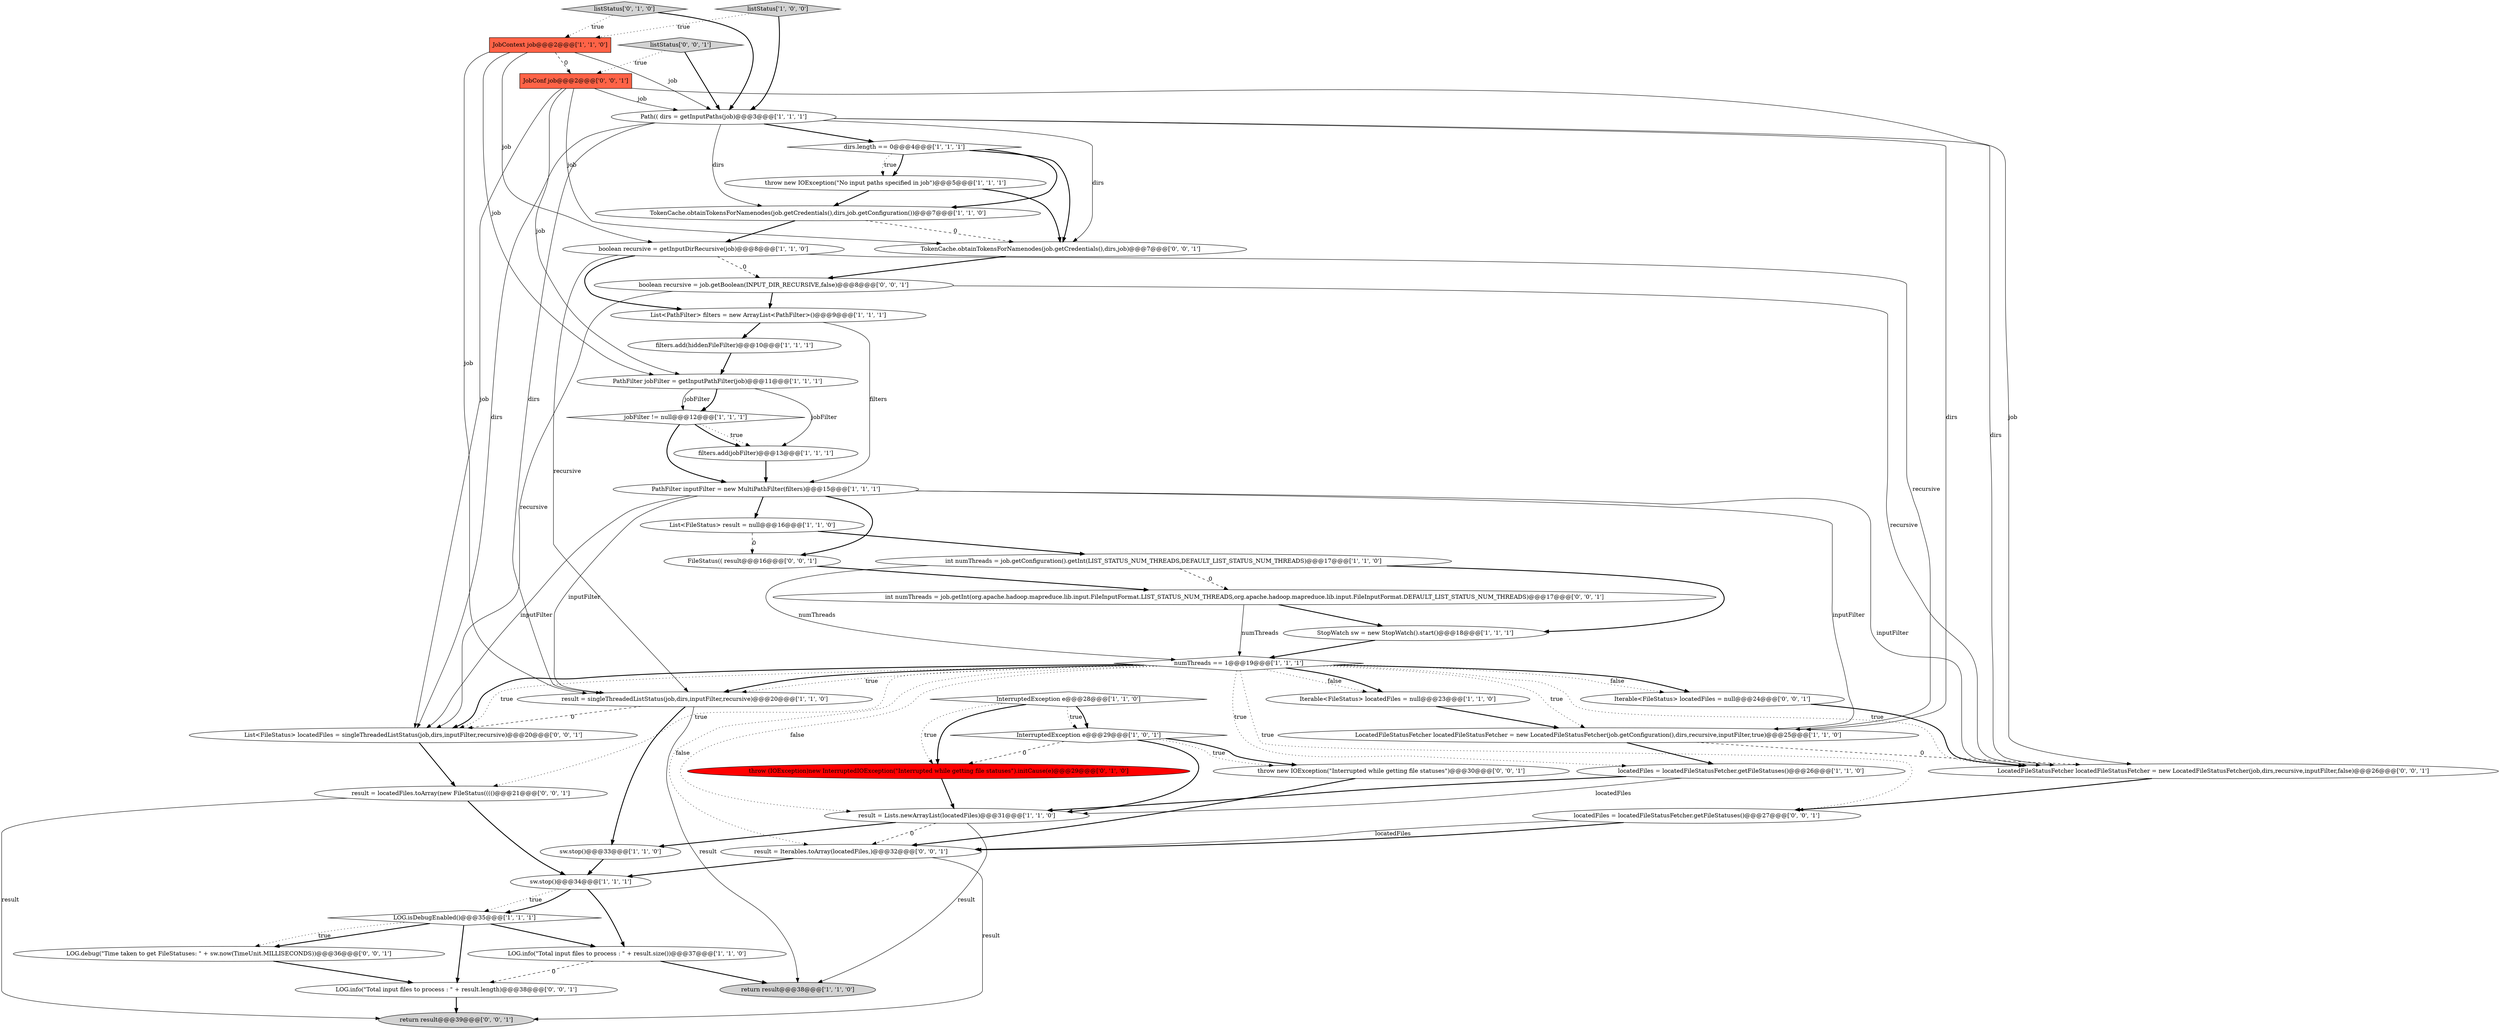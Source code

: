 digraph {
4 [style = filled, label = "sw.stop()@@@33@@@['1', '1', '0']", fillcolor = white, shape = ellipse image = "AAA0AAABBB1BBB"];
20 [style = filled, label = "result = singleThreadedListStatus(job,dirs,inputFilter,recursive)@@@20@@@['1', '1', '0']", fillcolor = white, shape = ellipse image = "AAA0AAABBB1BBB"];
8 [style = filled, label = "throw new IOException(\"No input paths specified in job\")@@@5@@@['1', '1', '1']", fillcolor = white, shape = ellipse image = "AAA0AAABBB1BBB"];
28 [style = filled, label = "jobFilter != null@@@12@@@['1', '1', '1']", fillcolor = white, shape = diamond image = "AAA0AAABBB1BBB"];
30 [style = filled, label = "throw (IOException)new InterruptedIOException(\"Interrupted while getting file statuses\").initCause(e)@@@29@@@['0', '1', '0']", fillcolor = red, shape = ellipse image = "AAA1AAABBB2BBB"];
41 [style = filled, label = "listStatus['0', '0', '1']", fillcolor = lightgray, shape = diamond image = "AAA0AAABBB3BBB"];
3 [style = filled, label = "LOG.isDebugEnabled()@@@35@@@['1', '1', '1']", fillcolor = white, shape = diamond image = "AAA0AAABBB1BBB"];
7 [style = filled, label = "InterruptedException e@@@29@@@['1', '0', '1']", fillcolor = white, shape = diamond image = "AAA0AAABBB1BBB"];
42 [style = filled, label = "boolean recursive = job.getBoolean(INPUT_DIR_RECURSIVE,false)@@@8@@@['0', '0', '1']", fillcolor = white, shape = ellipse image = "AAA0AAABBB3BBB"];
12 [style = filled, label = "sw.stop()@@@34@@@['1', '1', '1']", fillcolor = white, shape = ellipse image = "AAA0AAABBB1BBB"];
36 [style = filled, label = "LOG.debug(\"Time taken to get FileStatuses: \" + sw.now(TimeUnit.MILLISECONDS))@@@36@@@['0', '0', '1']", fillcolor = white, shape = ellipse image = "AAA0AAABBB3BBB"];
23 [style = filled, label = "result = Lists.newArrayList(locatedFiles)@@@31@@@['1', '1', '0']", fillcolor = white, shape = ellipse image = "AAA0AAABBB1BBB"];
5 [style = filled, label = "InterruptedException e@@@28@@@['1', '1', '0']", fillcolor = white, shape = diamond image = "AAA0AAABBB1BBB"];
44 [style = filled, label = "JobConf job@@@2@@@['0', '0', '1']", fillcolor = tomato, shape = box image = "AAA0AAABBB3BBB"];
2 [style = filled, label = "numThreads == 1@@@19@@@['1', '1', '1']", fillcolor = white, shape = diamond image = "AAA0AAABBB1BBB"];
11 [style = filled, label = "Path(( dirs = getInputPaths(job)@@@3@@@['1', '1', '1']", fillcolor = white, shape = ellipse image = "AAA0AAABBB1BBB"];
17 [style = filled, label = "TokenCache.obtainTokensForNamenodes(job.getCredentials(),dirs,job.getConfiguration())@@@7@@@['1', '1', '0']", fillcolor = white, shape = ellipse image = "AAA0AAABBB1BBB"];
14 [style = filled, label = "boolean recursive = getInputDirRecursive(job)@@@8@@@['1', '1', '0']", fillcolor = white, shape = ellipse image = "AAA0AAABBB1BBB"];
25 [style = filled, label = "StopWatch sw = new StopWatch().start()@@@18@@@['1', '1', '1']", fillcolor = white, shape = ellipse image = "AAA0AAABBB1BBB"];
10 [style = filled, label = "int numThreads = job.getConfiguration().getInt(LIST_STATUS_NUM_THREADS,DEFAULT_LIST_STATUS_NUM_THREADS)@@@17@@@['1', '1', '0']", fillcolor = white, shape = ellipse image = "AAA0AAABBB1BBB"];
22 [style = filled, label = "dirs.length == 0@@@4@@@['1', '1', '1']", fillcolor = white, shape = diamond image = "AAA0AAABBB1BBB"];
29 [style = filled, label = "listStatus['0', '1', '0']", fillcolor = lightgray, shape = diamond image = "AAA0AAABBB2BBB"];
1 [style = filled, label = "List<PathFilter> filters = new ArrayList<PathFilter>()@@@9@@@['1', '1', '1']", fillcolor = white, shape = ellipse image = "AAA0AAABBB1BBB"];
45 [style = filled, label = "FileStatus(( result@@@16@@@['0', '0', '1']", fillcolor = white, shape = ellipse image = "AAA0AAABBB3BBB"];
38 [style = filled, label = "List<FileStatus> locatedFiles = singleThreadedListStatus(job,dirs,inputFilter,recursive)@@@20@@@['0', '0', '1']", fillcolor = white, shape = ellipse image = "AAA0AAABBB3BBB"];
32 [style = filled, label = "result = Iterables.toArray(locatedFiles,)@@@32@@@['0', '0', '1']", fillcolor = white, shape = ellipse image = "AAA0AAABBB3BBB"];
39 [style = filled, label = "throw new IOException(\"Interrupted while getting file statuses\")@@@30@@@['0', '0', '1']", fillcolor = white, shape = ellipse image = "AAA0AAABBB3BBB"];
26 [style = filled, label = "PathFilter jobFilter = getInputPathFilter(job)@@@11@@@['1', '1', '1']", fillcolor = white, shape = ellipse image = "AAA0AAABBB1BBB"];
27 [style = filled, label = "filters.add(hiddenFileFilter)@@@10@@@['1', '1', '1']", fillcolor = white, shape = ellipse image = "AAA0AAABBB1BBB"];
19 [style = filled, label = "listStatus['1', '0', '0']", fillcolor = lightgray, shape = diamond image = "AAA0AAABBB1BBB"];
31 [style = filled, label = "LOG.info(\"Total input files to process : \" + result.length)@@@38@@@['0', '0', '1']", fillcolor = white, shape = ellipse image = "AAA0AAABBB3BBB"];
37 [style = filled, label = "result = locatedFiles.toArray(new FileStatus(((()@@@21@@@['0', '0', '1']", fillcolor = white, shape = ellipse image = "AAA0AAABBB3BBB"];
34 [style = filled, label = "TokenCache.obtainTokensForNamenodes(job.getCredentials(),dirs,job)@@@7@@@['0', '0', '1']", fillcolor = white, shape = ellipse image = "AAA0AAABBB3BBB"];
40 [style = filled, label = "Iterable<FileStatus> locatedFiles = null@@@24@@@['0', '0', '1']", fillcolor = white, shape = ellipse image = "AAA0AAABBB3BBB"];
6 [style = filled, label = "JobContext job@@@2@@@['1', '1', '0']", fillcolor = tomato, shape = box image = "AAA0AAABBB1BBB"];
13 [style = filled, label = "return result@@@38@@@['1', '1', '0']", fillcolor = lightgray, shape = ellipse image = "AAA0AAABBB1BBB"];
33 [style = filled, label = "int numThreads = job.getInt(org.apache.hadoop.mapreduce.lib.input.FileInputFormat.LIST_STATUS_NUM_THREADS,org.apache.hadoop.mapreduce.lib.input.FileInputFormat.DEFAULT_LIST_STATUS_NUM_THREADS)@@@17@@@['0', '0', '1']", fillcolor = white, shape = ellipse image = "AAA0AAABBB3BBB"];
35 [style = filled, label = "LocatedFileStatusFetcher locatedFileStatusFetcher = new LocatedFileStatusFetcher(job,dirs,recursive,inputFilter,false)@@@26@@@['0', '0', '1']", fillcolor = white, shape = ellipse image = "AAA0AAABBB3BBB"];
46 [style = filled, label = "return result@@@39@@@['0', '0', '1']", fillcolor = lightgray, shape = ellipse image = "AAA0AAABBB3BBB"];
21 [style = filled, label = "locatedFiles = locatedFileStatusFetcher.getFileStatuses()@@@26@@@['1', '1', '0']", fillcolor = white, shape = ellipse image = "AAA0AAABBB1BBB"];
15 [style = filled, label = "filters.add(jobFilter)@@@13@@@['1', '1', '1']", fillcolor = white, shape = ellipse image = "AAA0AAABBB1BBB"];
0 [style = filled, label = "Iterable<FileStatus> locatedFiles = null@@@23@@@['1', '1', '0']", fillcolor = white, shape = ellipse image = "AAA0AAABBB1BBB"];
9 [style = filled, label = "List<FileStatus> result = null@@@16@@@['1', '1', '0']", fillcolor = white, shape = ellipse image = "AAA0AAABBB1BBB"];
18 [style = filled, label = "PathFilter inputFilter = new MultiPathFilter(filters)@@@15@@@['1', '1', '1']", fillcolor = white, shape = ellipse image = "AAA0AAABBB1BBB"];
43 [style = filled, label = "locatedFiles = locatedFileStatusFetcher.getFileStatuses()@@@27@@@['0', '0', '1']", fillcolor = white, shape = ellipse image = "AAA0AAABBB3BBB"];
16 [style = filled, label = "LocatedFileStatusFetcher locatedFileStatusFetcher = new LocatedFileStatusFetcher(job.getConfiguration(),dirs,recursive,inputFilter,true)@@@25@@@['1', '1', '0']", fillcolor = white, shape = ellipse image = "AAA0AAABBB1BBB"];
24 [style = filled, label = "LOG.info(\"Total input files to process : \" + result.size())@@@37@@@['1', '1', '0']", fillcolor = white, shape = ellipse image = "AAA0AAABBB1BBB"];
3->24 [style = bold, label=""];
32->12 [style = bold, label=""];
16->35 [style = dashed, label="0"];
1->27 [style = bold, label=""];
28->15 [style = dotted, label="true"];
45->33 [style = bold, label=""];
19->11 [style = bold, label=""];
2->37 [style = dotted, label="true"];
41->11 [style = bold, label=""];
9->10 [style = bold, label=""];
2->0 [style = dotted, label="false"];
42->35 [style = solid, label="recursive"];
35->43 [style = bold, label=""];
7->39 [style = dotted, label="true"];
18->45 [style = bold, label=""];
21->23 [style = solid, label="locatedFiles"];
23->32 [style = dashed, label="0"];
22->8 [style = bold, label=""];
3->36 [style = bold, label=""];
10->2 [style = solid, label="numThreads"];
20->38 [style = dashed, label="0"];
33->25 [style = bold, label=""];
17->14 [style = bold, label=""];
26->15 [style = solid, label="jobFilter"];
42->1 [style = bold, label=""];
11->35 [style = solid, label="dirs"];
26->28 [style = bold, label=""];
5->30 [style = bold, label=""];
31->46 [style = bold, label=""];
1->18 [style = solid, label="filters"];
23->13 [style = solid, label="result"];
32->46 [style = solid, label="result"];
2->20 [style = dotted, label="true"];
33->2 [style = solid, label="numThreads"];
26->28 [style = solid, label="jobFilter"];
8->34 [style = bold, label=""];
12->3 [style = dotted, label="true"];
2->20 [style = bold, label=""];
28->18 [style = bold, label=""];
6->20 [style = solid, label="job"];
11->16 [style = solid, label="dirs"];
36->31 [style = bold, label=""];
18->20 [style = solid, label="inputFilter"];
18->35 [style = solid, label="inputFilter"];
43->32 [style = bold, label=""];
6->26 [style = solid, label="job"];
34->42 [style = bold, label=""];
2->21 [style = dotted, label="true"];
9->45 [style = dashed, label="0"];
25->2 [style = bold, label=""];
8->17 [style = bold, label=""];
6->11 [style = solid, label="job"];
38->37 [style = bold, label=""];
44->38 [style = solid, label="job"];
10->25 [style = bold, label=""];
5->7 [style = dotted, label="true"];
44->35 [style = solid, label="job"];
7->23 [style = bold, label=""];
14->42 [style = dashed, label="0"];
18->9 [style = bold, label=""];
22->17 [style = bold, label=""];
43->32 [style = solid, label="locatedFiles"];
5->7 [style = bold, label=""];
5->30 [style = dotted, label="true"];
42->38 [style = solid, label="recursive"];
29->11 [style = bold, label=""];
24->13 [style = bold, label=""];
21->23 [style = bold, label=""];
27->26 [style = bold, label=""];
2->23 [style = dotted, label="false"];
0->16 [style = bold, label=""];
29->6 [style = dotted, label="true"];
40->35 [style = bold, label=""];
20->13 [style = solid, label="result"];
12->24 [style = bold, label=""];
37->12 [style = bold, label=""];
2->0 [style = bold, label=""];
44->11 [style = solid, label="job"];
7->39 [style = bold, label=""];
39->32 [style = bold, label=""];
2->35 [style = dotted, label="true"];
11->22 [style = bold, label=""];
4->12 [style = bold, label=""];
12->3 [style = bold, label=""];
11->38 [style = solid, label="dirs"];
2->32 [style = dotted, label="false"];
41->44 [style = dotted, label="true"];
11->34 [style = solid, label="dirs"];
14->16 [style = solid, label="recursive"];
2->16 [style = dotted, label="true"];
28->15 [style = bold, label=""];
18->38 [style = solid, label="inputFilter"];
17->34 [style = dashed, label="0"];
3->31 [style = bold, label=""];
3->36 [style = dotted, label="true"];
2->43 [style = dotted, label="true"];
30->23 [style = bold, label=""];
11->17 [style = solid, label="dirs"];
23->4 [style = bold, label=""];
10->33 [style = dashed, label="0"];
2->40 [style = bold, label=""];
15->18 [style = bold, label=""];
6->14 [style = solid, label="job"];
14->1 [style = bold, label=""];
20->4 [style = bold, label=""];
14->20 [style = solid, label="recursive"];
2->38 [style = bold, label=""];
44->26 [style = solid, label="job"];
18->16 [style = solid, label="inputFilter"];
22->8 [style = dotted, label="true"];
2->40 [style = dotted, label="false"];
16->21 [style = bold, label=""];
22->34 [style = bold, label=""];
37->46 [style = solid, label="result"];
7->30 [style = dashed, label="0"];
24->31 [style = dashed, label="0"];
19->6 [style = dotted, label="true"];
2->38 [style = dotted, label="true"];
11->20 [style = solid, label="dirs"];
44->34 [style = solid, label="job"];
6->44 [style = dashed, label="0"];
}
